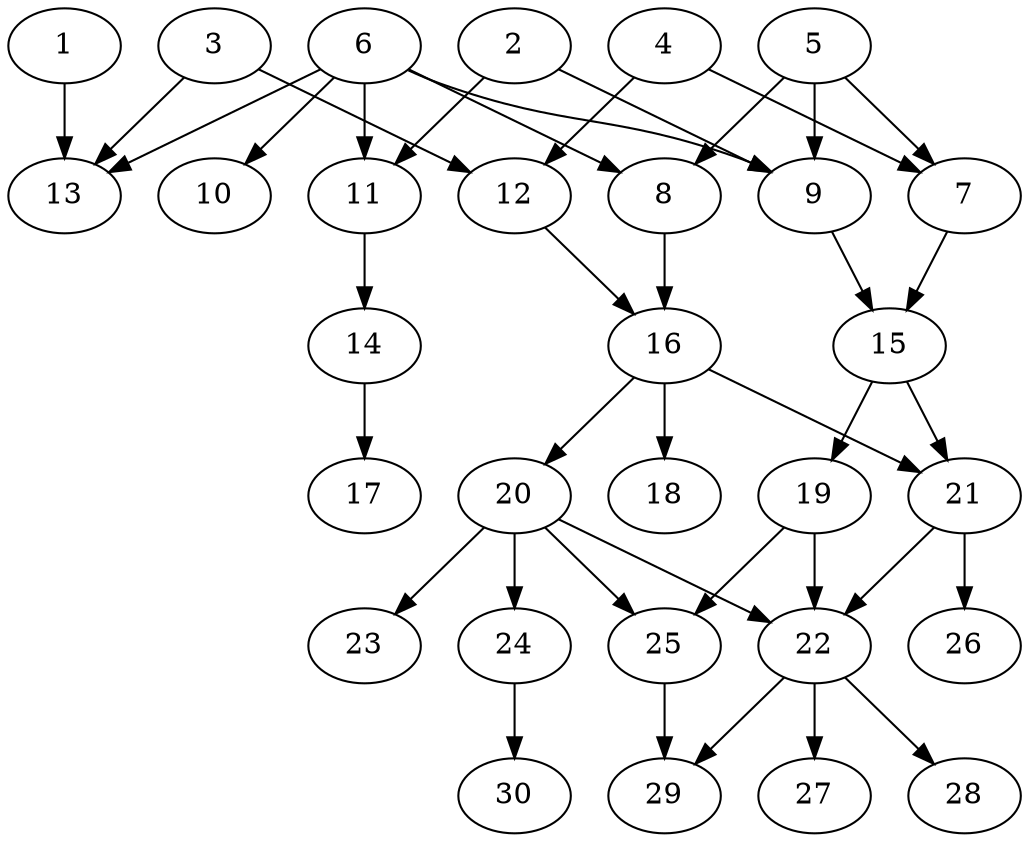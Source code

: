 // DAG automatically generated by daggen at Thu Oct  3 14:04:18 2019
// ./daggen --dot -n 30 --ccr 0.3 --fat 0.5 --regular 0.5 --density 0.5 --mindata 5242880 --maxdata 52428800 
digraph G {
  1 [size="135222613", alpha="0.16", expect_size="40566784"] 
  1 -> 13 [size ="40566784"]
  2 [size="23521280", alpha="0.19", expect_size="7056384"] 
  2 -> 9 [size ="7056384"]
  2 -> 11 [size ="7056384"]
  3 [size="90060800", alpha="0.09", expect_size="27018240"] 
  3 -> 12 [size ="27018240"]
  3 -> 13 [size ="27018240"]
  4 [size="157269333", alpha="0.12", expect_size="47180800"] 
  4 -> 7 [size ="47180800"]
  4 -> 12 [size ="47180800"]
  5 [size="50097493", alpha="0.07", expect_size="15029248"] 
  5 -> 7 [size ="15029248"]
  5 -> 8 [size ="15029248"]
  5 -> 9 [size ="15029248"]
  6 [size="28002987", alpha="0.09", expect_size="8400896"] 
  6 -> 8 [size ="8400896"]
  6 -> 9 [size ="8400896"]
  6 -> 10 [size ="8400896"]
  6 -> 11 [size ="8400896"]
  6 -> 13 [size ="8400896"]
  7 [size="79278080", alpha="0.14", expect_size="23783424"] 
  7 -> 15 [size ="23783424"]
  8 [size="174284800", alpha="0.16", expect_size="52285440"] 
  8 -> 16 [size ="52285440"]
  9 [size="42670080", alpha="0.14", expect_size="12801024"] 
  9 -> 15 [size ="12801024"]
  10 [size="81196373", alpha="0.07", expect_size="24358912"] 
  11 [size="48165547", alpha="0.18", expect_size="14449664"] 
  11 -> 14 [size ="14449664"]
  12 [size="173813760", alpha="0.11", expect_size="52144128"] 
  12 -> 16 [size ="52144128"]
  13 [size="164874240", alpha="0.03", expect_size="49462272"] 
  14 [size="75540480", alpha="0.09", expect_size="22662144"] 
  14 -> 17 [size ="22662144"]
  15 [size="172625920", alpha="0.01", expect_size="51787776"] 
  15 -> 19 [size ="51787776"]
  15 -> 21 [size ="51787776"]
  16 [size="66867200", alpha="0.08", expect_size="20060160"] 
  16 -> 18 [size ="20060160"]
  16 -> 20 [size ="20060160"]
  16 -> 21 [size ="20060160"]
  17 [size="135611733", alpha="0.11", expect_size="40683520"] 
  18 [size="91777707", alpha="0.12", expect_size="27533312"] 
  19 [size="62091947", alpha="0.10", expect_size="18627584"] 
  19 -> 22 [size ="18627584"]
  19 -> 25 [size ="18627584"]
  20 [size="18155520", alpha="0.19", expect_size="5446656"] 
  20 -> 22 [size ="5446656"]
  20 -> 23 [size ="5446656"]
  20 -> 24 [size ="5446656"]
  20 -> 25 [size ="5446656"]
  21 [size="75257173", alpha="0.02", expect_size="22577152"] 
  21 -> 22 [size ="22577152"]
  21 -> 26 [size ="22577152"]
  22 [size="56217600", alpha="0.06", expect_size="16865280"] 
  22 -> 27 [size ="16865280"]
  22 -> 28 [size ="16865280"]
  22 -> 29 [size ="16865280"]
  23 [size="145138347", alpha="0.20", expect_size="43541504"] 
  24 [size="170120533", alpha="0.11", expect_size="51036160"] 
  24 -> 30 [size ="51036160"]
  25 [size="81261227", alpha="0.06", expect_size="24378368"] 
  25 -> 29 [size ="24378368"]
  26 [size="87336960", alpha="0.03", expect_size="26201088"] 
  27 [size="148295680", alpha="0.08", expect_size="44488704"] 
  28 [size="76922880", alpha="0.12", expect_size="23076864"] 
  29 [size="168437760", alpha="0.00", expect_size="50531328"] 
  30 [size="90815147", alpha="0.16", expect_size="27244544"] 
}
